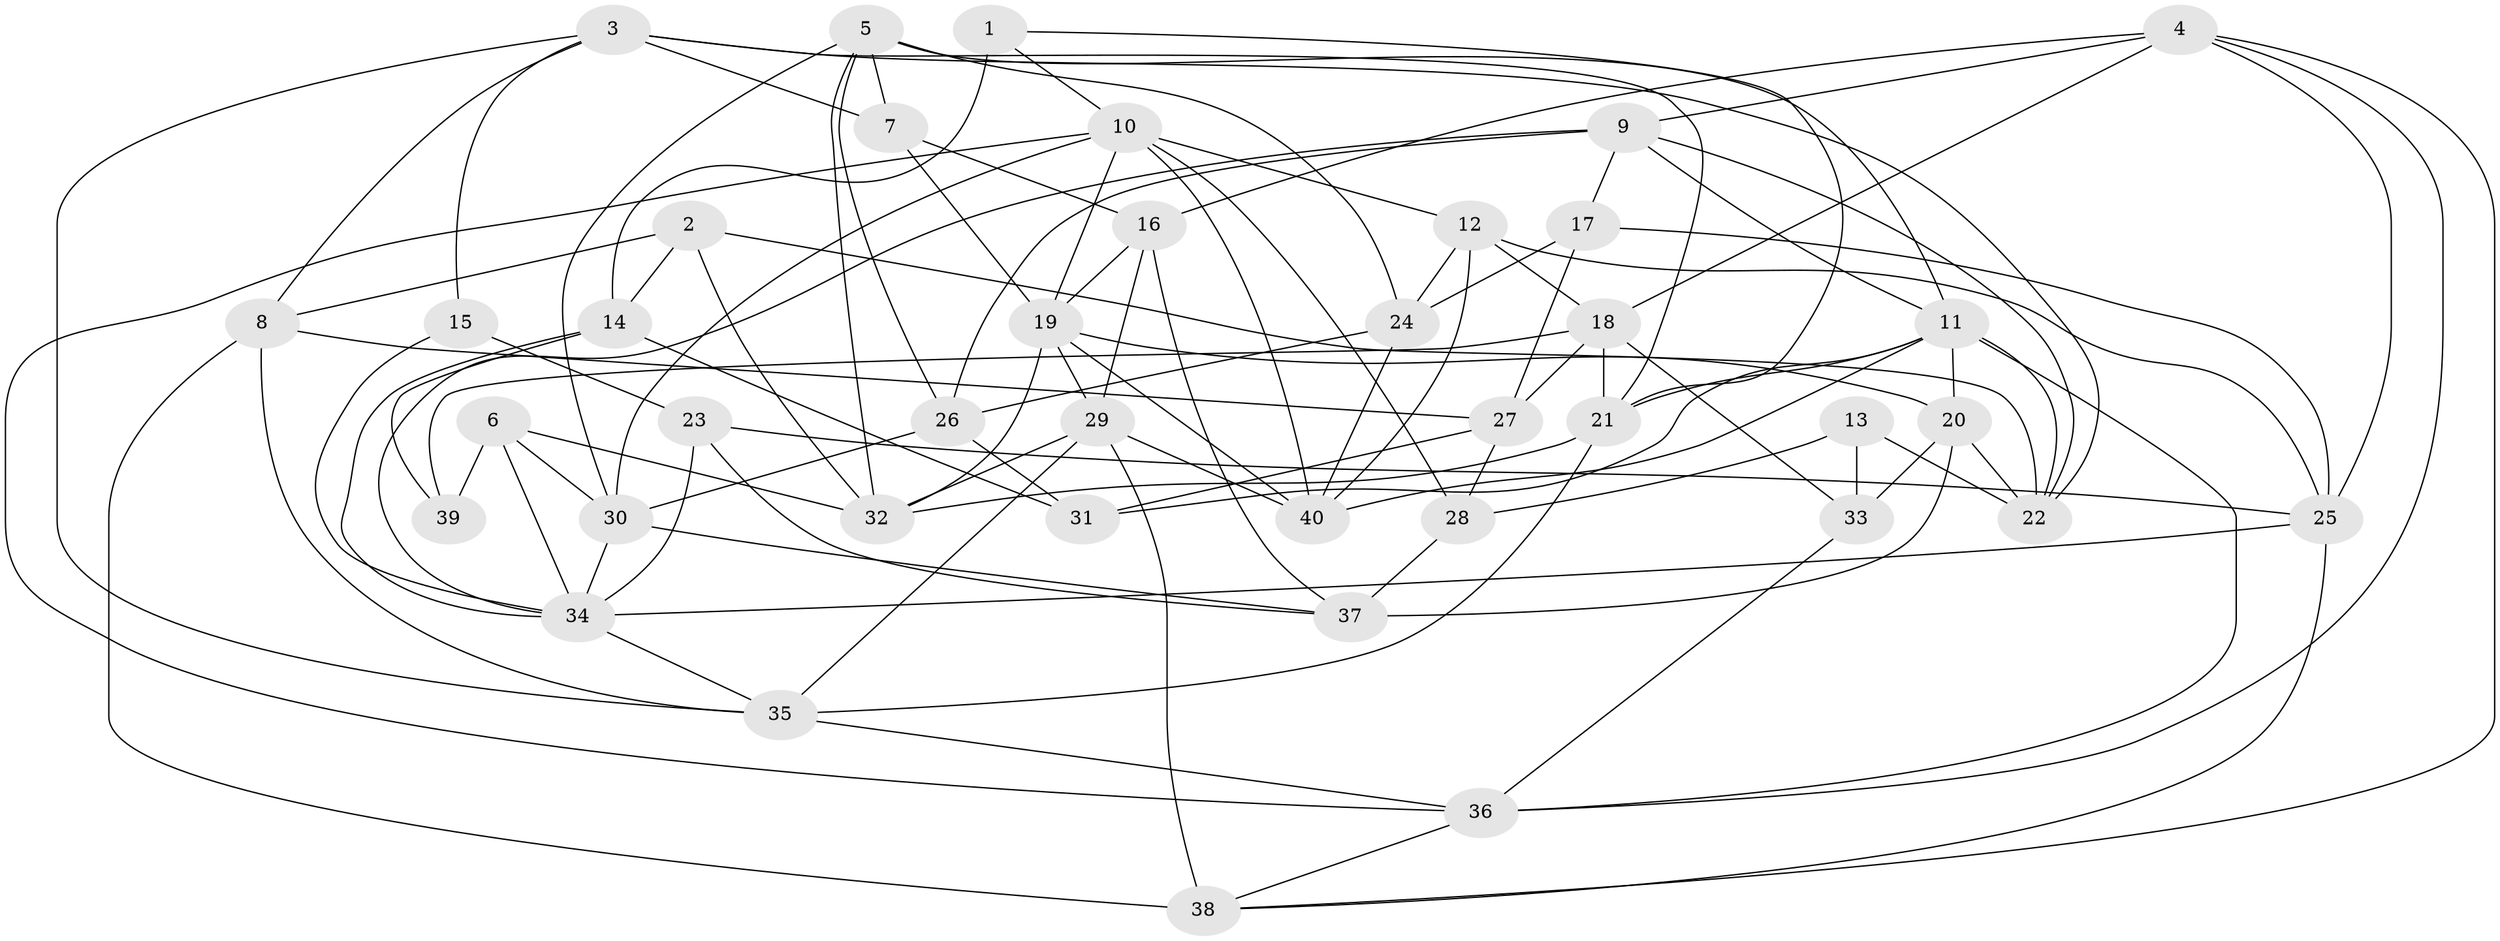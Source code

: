 // original degree distribution, {4: 1.0}
// Generated by graph-tools (version 1.1) at 2025/02/03/09/25 03:02:55]
// undirected, 40 vertices, 104 edges
graph export_dot {
graph [start="1"]
  node [color=gray90,style=filled];
  1;
  2;
  3;
  4;
  5;
  6;
  7;
  8;
  9;
  10;
  11;
  12;
  13;
  14;
  15;
  16;
  17;
  18;
  19;
  20;
  21;
  22;
  23;
  24;
  25;
  26;
  27;
  28;
  29;
  30;
  31;
  32;
  33;
  34;
  35;
  36;
  37;
  38;
  39;
  40;
  1 -- 10 [weight=1.0];
  1 -- 14 [weight=2.0];
  1 -- 21 [weight=1.0];
  2 -- 8 [weight=1.0];
  2 -- 14 [weight=1.0];
  2 -- 22 [weight=1.0];
  2 -- 32 [weight=1.0];
  3 -- 7 [weight=1.0];
  3 -- 8 [weight=1.0];
  3 -- 15 [weight=1.0];
  3 -- 21 [weight=1.0];
  3 -- 22 [weight=1.0];
  3 -- 35 [weight=1.0];
  4 -- 9 [weight=1.0];
  4 -- 16 [weight=1.0];
  4 -- 18 [weight=1.0];
  4 -- 25 [weight=1.0];
  4 -- 36 [weight=1.0];
  4 -- 38 [weight=1.0];
  5 -- 7 [weight=1.0];
  5 -- 11 [weight=1.0];
  5 -- 24 [weight=1.0];
  5 -- 26 [weight=1.0];
  5 -- 30 [weight=1.0];
  5 -- 32 [weight=1.0];
  6 -- 30 [weight=1.0];
  6 -- 32 [weight=1.0];
  6 -- 34 [weight=2.0];
  6 -- 39 [weight=2.0];
  7 -- 16 [weight=1.0];
  7 -- 19 [weight=1.0];
  8 -- 27 [weight=1.0];
  8 -- 35 [weight=1.0];
  8 -- 38 [weight=2.0];
  9 -- 11 [weight=1.0];
  9 -- 17 [weight=1.0];
  9 -- 22 [weight=1.0];
  9 -- 26 [weight=1.0];
  9 -- 34 [weight=1.0];
  10 -- 12 [weight=2.0];
  10 -- 19 [weight=1.0];
  10 -- 28 [weight=1.0];
  10 -- 30 [weight=1.0];
  10 -- 36 [weight=1.0];
  10 -- 40 [weight=1.0];
  11 -- 20 [weight=1.0];
  11 -- 21 [weight=1.0];
  11 -- 22 [weight=1.0];
  11 -- 31 [weight=1.0];
  11 -- 36 [weight=1.0];
  11 -- 40 [weight=1.0];
  12 -- 18 [weight=1.0];
  12 -- 24 [weight=1.0];
  12 -- 25 [weight=1.0];
  12 -- 40 [weight=1.0];
  13 -- 22 [weight=1.0];
  13 -- 28 [weight=1.0];
  13 -- 33 [weight=2.0];
  14 -- 31 [weight=1.0];
  14 -- 34 [weight=1.0];
  14 -- 39 [weight=1.0];
  15 -- 23 [weight=2.0];
  15 -- 34 [weight=1.0];
  16 -- 19 [weight=2.0];
  16 -- 29 [weight=1.0];
  16 -- 37 [weight=1.0];
  17 -- 24 [weight=1.0];
  17 -- 25 [weight=1.0];
  17 -- 27 [weight=1.0];
  18 -- 21 [weight=1.0];
  18 -- 27 [weight=1.0];
  18 -- 33 [weight=1.0];
  18 -- 39 [weight=1.0];
  19 -- 20 [weight=1.0];
  19 -- 29 [weight=1.0];
  19 -- 32 [weight=1.0];
  19 -- 40 [weight=1.0];
  20 -- 22 [weight=1.0];
  20 -- 33 [weight=2.0];
  20 -- 37 [weight=1.0];
  21 -- 32 [weight=1.0];
  21 -- 35 [weight=1.0];
  23 -- 25 [weight=1.0];
  23 -- 34 [weight=2.0];
  23 -- 37 [weight=1.0];
  24 -- 26 [weight=2.0];
  24 -- 40 [weight=1.0];
  25 -- 34 [weight=1.0];
  25 -- 38 [weight=1.0];
  26 -- 30 [weight=1.0];
  26 -- 31 [weight=1.0];
  27 -- 28 [weight=2.0];
  27 -- 31 [weight=1.0];
  28 -- 37 [weight=2.0];
  29 -- 32 [weight=1.0];
  29 -- 35 [weight=1.0];
  29 -- 38 [weight=1.0];
  29 -- 40 [weight=1.0];
  30 -- 34 [weight=1.0];
  30 -- 37 [weight=1.0];
  33 -- 36 [weight=1.0];
  34 -- 35 [weight=1.0];
  35 -- 36 [weight=1.0];
  36 -- 38 [weight=1.0];
}
